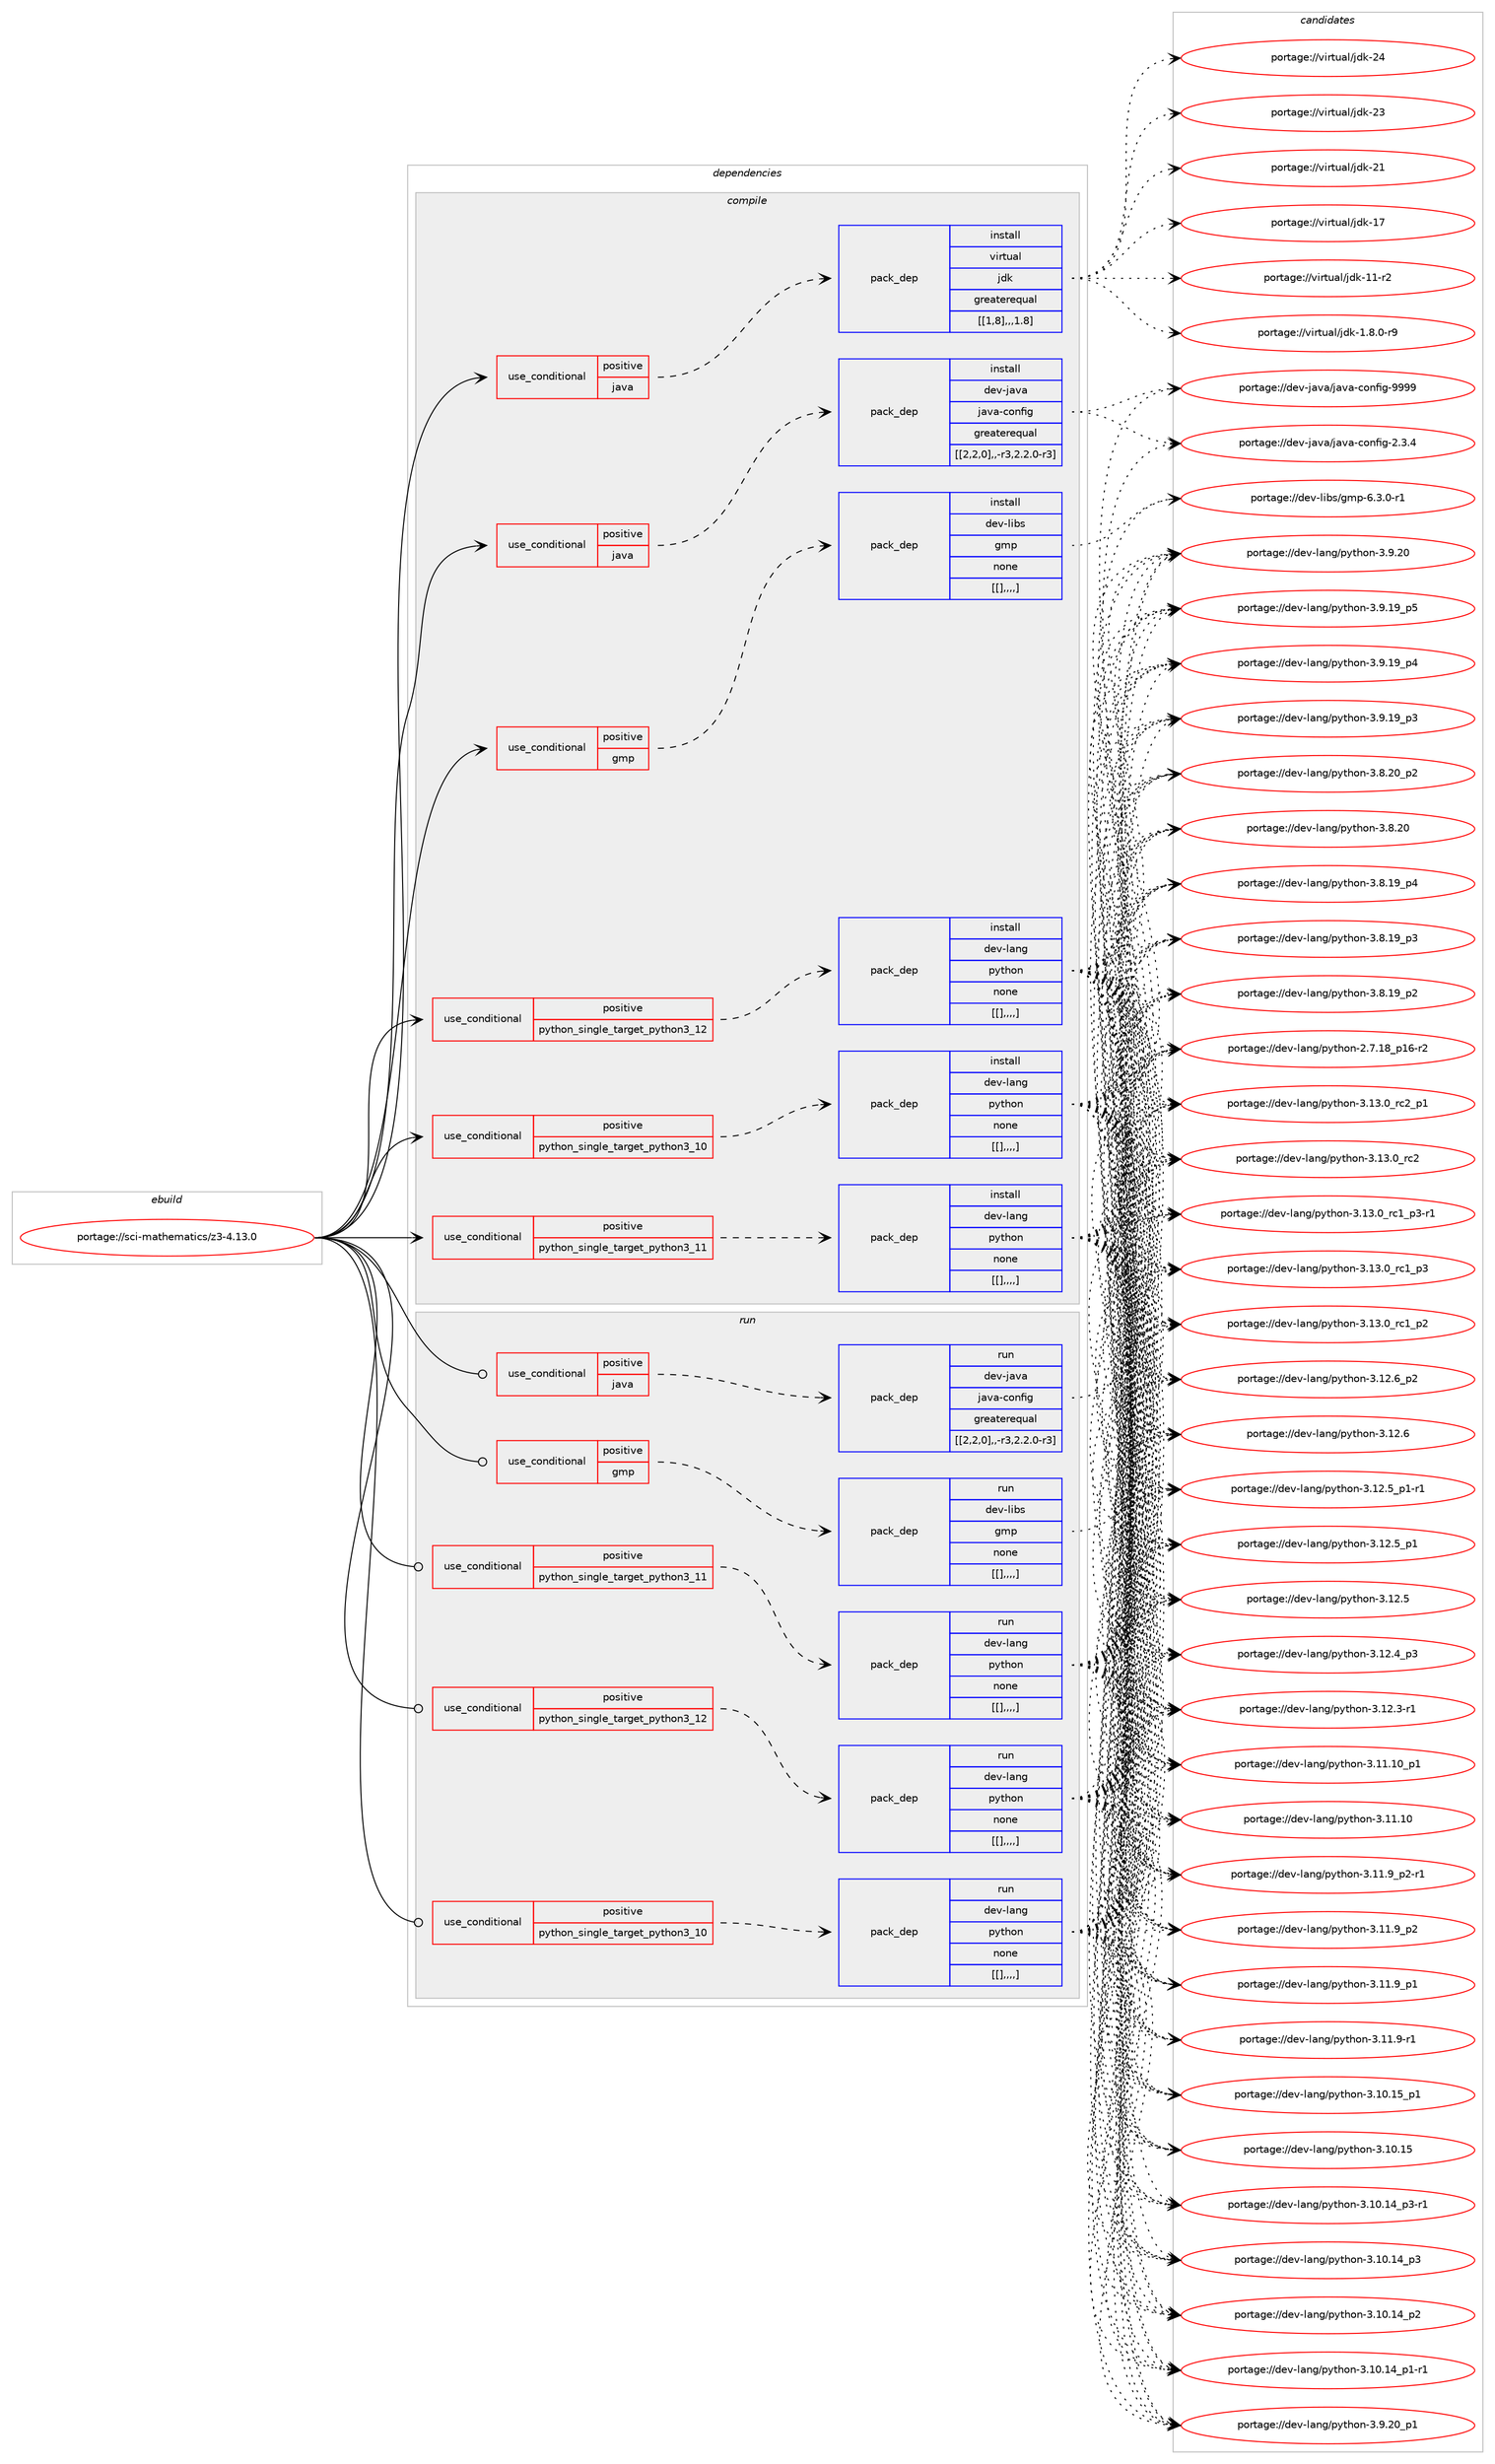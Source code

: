 digraph prolog {

# *************
# Graph options
# *************

newrank=true;
concentrate=true;
compound=true;
graph [rankdir=LR,fontname=Helvetica,fontsize=10,ranksep=1.5];#, ranksep=2.5, nodesep=0.2];
edge  [arrowhead=vee];
node  [fontname=Helvetica,fontsize=10];

# **********
# The ebuild
# **********

subgraph cluster_leftcol {
color=gray;
label=<<i>ebuild</i>>;
id [label="portage://sci-mathematics/z3-4.13.0", color=red, width=4, href="../sci-mathematics/z3-4.13.0.svg"];
}

# ****************
# The dependencies
# ****************

subgraph cluster_midcol {
color=gray;
label=<<i>dependencies</i>>;
subgraph cluster_compile {
fillcolor="#eeeeee";
style=filled;
label=<<i>compile</i>>;
subgraph cond112584 {
dependency420144 [label=<<TABLE BORDER="0" CELLBORDER="1" CELLSPACING="0" CELLPADDING="4"><TR><TD ROWSPAN="3" CELLPADDING="10">use_conditional</TD></TR><TR><TD>positive</TD></TR><TR><TD>gmp</TD></TR></TABLE>>, shape=none, color=red];
subgraph pack304638 {
dependency420145 [label=<<TABLE BORDER="0" CELLBORDER="1" CELLSPACING="0" CELLPADDING="4" WIDTH="220"><TR><TD ROWSPAN="6" CELLPADDING="30">pack_dep</TD></TR><TR><TD WIDTH="110">install</TD></TR><TR><TD>dev-libs</TD></TR><TR><TD>gmp</TD></TR><TR><TD>none</TD></TR><TR><TD>[[],,,,]</TD></TR></TABLE>>, shape=none, color=blue];
}
dependency420144:e -> dependency420145:w [weight=20,style="dashed",arrowhead="vee"];
}
id:e -> dependency420144:w [weight=20,style="solid",arrowhead="vee"];
subgraph cond112585 {
dependency420146 [label=<<TABLE BORDER="0" CELLBORDER="1" CELLSPACING="0" CELLPADDING="4"><TR><TD ROWSPAN="3" CELLPADDING="10">use_conditional</TD></TR><TR><TD>positive</TD></TR><TR><TD>java</TD></TR></TABLE>>, shape=none, color=red];
subgraph pack304639 {
dependency420147 [label=<<TABLE BORDER="0" CELLBORDER="1" CELLSPACING="0" CELLPADDING="4" WIDTH="220"><TR><TD ROWSPAN="6" CELLPADDING="30">pack_dep</TD></TR><TR><TD WIDTH="110">install</TD></TR><TR><TD>dev-java</TD></TR><TR><TD>java-config</TD></TR><TR><TD>greaterequal</TD></TR><TR><TD>[[2,2,0],,-r3,2.2.0-r3]</TD></TR></TABLE>>, shape=none, color=blue];
}
dependency420146:e -> dependency420147:w [weight=20,style="dashed",arrowhead="vee"];
}
id:e -> dependency420146:w [weight=20,style="solid",arrowhead="vee"];
subgraph cond112586 {
dependency420148 [label=<<TABLE BORDER="0" CELLBORDER="1" CELLSPACING="0" CELLPADDING="4"><TR><TD ROWSPAN="3" CELLPADDING="10">use_conditional</TD></TR><TR><TD>positive</TD></TR><TR><TD>java</TD></TR></TABLE>>, shape=none, color=red];
subgraph pack304640 {
dependency420149 [label=<<TABLE BORDER="0" CELLBORDER="1" CELLSPACING="0" CELLPADDING="4" WIDTH="220"><TR><TD ROWSPAN="6" CELLPADDING="30">pack_dep</TD></TR><TR><TD WIDTH="110">install</TD></TR><TR><TD>virtual</TD></TR><TR><TD>jdk</TD></TR><TR><TD>greaterequal</TD></TR><TR><TD>[[1,8],,,1.8]</TD></TR></TABLE>>, shape=none, color=blue];
}
dependency420148:e -> dependency420149:w [weight=20,style="dashed",arrowhead="vee"];
}
id:e -> dependency420148:w [weight=20,style="solid",arrowhead="vee"];
subgraph cond112587 {
dependency420150 [label=<<TABLE BORDER="0" CELLBORDER="1" CELLSPACING="0" CELLPADDING="4"><TR><TD ROWSPAN="3" CELLPADDING="10">use_conditional</TD></TR><TR><TD>positive</TD></TR><TR><TD>python_single_target_python3_10</TD></TR></TABLE>>, shape=none, color=red];
subgraph pack304641 {
dependency420151 [label=<<TABLE BORDER="0" CELLBORDER="1" CELLSPACING="0" CELLPADDING="4" WIDTH="220"><TR><TD ROWSPAN="6" CELLPADDING="30">pack_dep</TD></TR><TR><TD WIDTH="110">install</TD></TR><TR><TD>dev-lang</TD></TR><TR><TD>python</TD></TR><TR><TD>none</TD></TR><TR><TD>[[],,,,]</TD></TR></TABLE>>, shape=none, color=blue];
}
dependency420150:e -> dependency420151:w [weight=20,style="dashed",arrowhead="vee"];
}
id:e -> dependency420150:w [weight=20,style="solid",arrowhead="vee"];
subgraph cond112588 {
dependency420152 [label=<<TABLE BORDER="0" CELLBORDER="1" CELLSPACING="0" CELLPADDING="4"><TR><TD ROWSPAN="3" CELLPADDING="10">use_conditional</TD></TR><TR><TD>positive</TD></TR><TR><TD>python_single_target_python3_11</TD></TR></TABLE>>, shape=none, color=red];
subgraph pack304642 {
dependency420153 [label=<<TABLE BORDER="0" CELLBORDER="1" CELLSPACING="0" CELLPADDING="4" WIDTH="220"><TR><TD ROWSPAN="6" CELLPADDING="30">pack_dep</TD></TR><TR><TD WIDTH="110">install</TD></TR><TR><TD>dev-lang</TD></TR><TR><TD>python</TD></TR><TR><TD>none</TD></TR><TR><TD>[[],,,,]</TD></TR></TABLE>>, shape=none, color=blue];
}
dependency420152:e -> dependency420153:w [weight=20,style="dashed",arrowhead="vee"];
}
id:e -> dependency420152:w [weight=20,style="solid",arrowhead="vee"];
subgraph cond112589 {
dependency420154 [label=<<TABLE BORDER="0" CELLBORDER="1" CELLSPACING="0" CELLPADDING="4"><TR><TD ROWSPAN="3" CELLPADDING="10">use_conditional</TD></TR><TR><TD>positive</TD></TR><TR><TD>python_single_target_python3_12</TD></TR></TABLE>>, shape=none, color=red];
subgraph pack304643 {
dependency420155 [label=<<TABLE BORDER="0" CELLBORDER="1" CELLSPACING="0" CELLPADDING="4" WIDTH="220"><TR><TD ROWSPAN="6" CELLPADDING="30">pack_dep</TD></TR><TR><TD WIDTH="110">install</TD></TR><TR><TD>dev-lang</TD></TR><TR><TD>python</TD></TR><TR><TD>none</TD></TR><TR><TD>[[],,,,]</TD></TR></TABLE>>, shape=none, color=blue];
}
dependency420154:e -> dependency420155:w [weight=20,style="dashed",arrowhead="vee"];
}
id:e -> dependency420154:w [weight=20,style="solid",arrowhead="vee"];
}
subgraph cluster_compileandrun {
fillcolor="#eeeeee";
style=filled;
label=<<i>compile and run</i>>;
}
subgraph cluster_run {
fillcolor="#eeeeee";
style=filled;
label=<<i>run</i>>;
subgraph cond112590 {
dependency420156 [label=<<TABLE BORDER="0" CELLBORDER="1" CELLSPACING="0" CELLPADDING="4"><TR><TD ROWSPAN="3" CELLPADDING="10">use_conditional</TD></TR><TR><TD>positive</TD></TR><TR><TD>gmp</TD></TR></TABLE>>, shape=none, color=red];
subgraph pack304644 {
dependency420157 [label=<<TABLE BORDER="0" CELLBORDER="1" CELLSPACING="0" CELLPADDING="4" WIDTH="220"><TR><TD ROWSPAN="6" CELLPADDING="30">pack_dep</TD></TR><TR><TD WIDTH="110">run</TD></TR><TR><TD>dev-libs</TD></TR><TR><TD>gmp</TD></TR><TR><TD>none</TD></TR><TR><TD>[[],,,,]</TD></TR></TABLE>>, shape=none, color=blue];
}
dependency420156:e -> dependency420157:w [weight=20,style="dashed",arrowhead="vee"];
}
id:e -> dependency420156:w [weight=20,style="solid",arrowhead="odot"];
subgraph cond112591 {
dependency420158 [label=<<TABLE BORDER="0" CELLBORDER="1" CELLSPACING="0" CELLPADDING="4"><TR><TD ROWSPAN="3" CELLPADDING="10">use_conditional</TD></TR><TR><TD>positive</TD></TR><TR><TD>java</TD></TR></TABLE>>, shape=none, color=red];
subgraph pack304645 {
dependency420159 [label=<<TABLE BORDER="0" CELLBORDER="1" CELLSPACING="0" CELLPADDING="4" WIDTH="220"><TR><TD ROWSPAN="6" CELLPADDING="30">pack_dep</TD></TR><TR><TD WIDTH="110">run</TD></TR><TR><TD>dev-java</TD></TR><TR><TD>java-config</TD></TR><TR><TD>greaterequal</TD></TR><TR><TD>[[2,2,0],,-r3,2.2.0-r3]</TD></TR></TABLE>>, shape=none, color=blue];
}
dependency420158:e -> dependency420159:w [weight=20,style="dashed",arrowhead="vee"];
}
id:e -> dependency420158:w [weight=20,style="solid",arrowhead="odot"];
subgraph cond112592 {
dependency420160 [label=<<TABLE BORDER="0" CELLBORDER="1" CELLSPACING="0" CELLPADDING="4"><TR><TD ROWSPAN="3" CELLPADDING="10">use_conditional</TD></TR><TR><TD>positive</TD></TR><TR><TD>python_single_target_python3_10</TD></TR></TABLE>>, shape=none, color=red];
subgraph pack304646 {
dependency420161 [label=<<TABLE BORDER="0" CELLBORDER="1" CELLSPACING="0" CELLPADDING="4" WIDTH="220"><TR><TD ROWSPAN="6" CELLPADDING="30">pack_dep</TD></TR><TR><TD WIDTH="110">run</TD></TR><TR><TD>dev-lang</TD></TR><TR><TD>python</TD></TR><TR><TD>none</TD></TR><TR><TD>[[],,,,]</TD></TR></TABLE>>, shape=none, color=blue];
}
dependency420160:e -> dependency420161:w [weight=20,style="dashed",arrowhead="vee"];
}
id:e -> dependency420160:w [weight=20,style="solid",arrowhead="odot"];
subgraph cond112593 {
dependency420162 [label=<<TABLE BORDER="0" CELLBORDER="1" CELLSPACING="0" CELLPADDING="4"><TR><TD ROWSPAN="3" CELLPADDING="10">use_conditional</TD></TR><TR><TD>positive</TD></TR><TR><TD>python_single_target_python3_11</TD></TR></TABLE>>, shape=none, color=red];
subgraph pack304647 {
dependency420163 [label=<<TABLE BORDER="0" CELLBORDER="1" CELLSPACING="0" CELLPADDING="4" WIDTH="220"><TR><TD ROWSPAN="6" CELLPADDING="30">pack_dep</TD></TR><TR><TD WIDTH="110">run</TD></TR><TR><TD>dev-lang</TD></TR><TR><TD>python</TD></TR><TR><TD>none</TD></TR><TR><TD>[[],,,,]</TD></TR></TABLE>>, shape=none, color=blue];
}
dependency420162:e -> dependency420163:w [weight=20,style="dashed",arrowhead="vee"];
}
id:e -> dependency420162:w [weight=20,style="solid",arrowhead="odot"];
subgraph cond112594 {
dependency420164 [label=<<TABLE BORDER="0" CELLBORDER="1" CELLSPACING="0" CELLPADDING="4"><TR><TD ROWSPAN="3" CELLPADDING="10">use_conditional</TD></TR><TR><TD>positive</TD></TR><TR><TD>python_single_target_python3_12</TD></TR></TABLE>>, shape=none, color=red];
subgraph pack304648 {
dependency420165 [label=<<TABLE BORDER="0" CELLBORDER="1" CELLSPACING="0" CELLPADDING="4" WIDTH="220"><TR><TD ROWSPAN="6" CELLPADDING="30">pack_dep</TD></TR><TR><TD WIDTH="110">run</TD></TR><TR><TD>dev-lang</TD></TR><TR><TD>python</TD></TR><TR><TD>none</TD></TR><TR><TD>[[],,,,]</TD></TR></TABLE>>, shape=none, color=blue];
}
dependency420164:e -> dependency420165:w [weight=20,style="dashed",arrowhead="vee"];
}
id:e -> dependency420164:w [weight=20,style="solid",arrowhead="odot"];
}
}

# **************
# The candidates
# **************

subgraph cluster_choices {
rank=same;
color=gray;
label=<<i>candidates</i>>;

subgraph choice304638 {
color=black;
nodesep=1;
choice1001011184510810598115471031091124554465146484511449 [label="portage://dev-libs/gmp-6.3.0-r1", color=red, width=4,href="../dev-libs/gmp-6.3.0-r1.svg"];
dependency420145:e -> choice1001011184510810598115471031091124554465146484511449:w [style=dotted,weight="100"];
}
subgraph choice304639 {
color=black;
nodesep=1;
choice10010111845106971189747106971189745991111101021051034557575757 [label="portage://dev-java/java-config-9999", color=red, width=4,href="../dev-java/java-config-9999.svg"];
choice1001011184510697118974710697118974599111110102105103455046514652 [label="portage://dev-java/java-config-2.3.4", color=red, width=4,href="../dev-java/java-config-2.3.4.svg"];
dependency420147:e -> choice10010111845106971189747106971189745991111101021051034557575757:w [style=dotted,weight="100"];
dependency420147:e -> choice1001011184510697118974710697118974599111110102105103455046514652:w [style=dotted,weight="100"];
}
subgraph choice304640 {
color=black;
nodesep=1;
choice1181051141161179710847106100107455052 [label="portage://virtual/jdk-24", color=red, width=4,href="../virtual/jdk-24.svg"];
choice1181051141161179710847106100107455051 [label="portage://virtual/jdk-23", color=red, width=4,href="../virtual/jdk-23.svg"];
choice1181051141161179710847106100107455049 [label="portage://virtual/jdk-21", color=red, width=4,href="../virtual/jdk-21.svg"];
choice1181051141161179710847106100107454955 [label="portage://virtual/jdk-17", color=red, width=4,href="../virtual/jdk-17.svg"];
choice11810511411611797108471061001074549494511450 [label="portage://virtual/jdk-11-r2", color=red, width=4,href="../virtual/jdk-11-r2.svg"];
choice11810511411611797108471061001074549465646484511457 [label="portage://virtual/jdk-1.8.0-r9", color=red, width=4,href="../virtual/jdk-1.8.0-r9.svg"];
dependency420149:e -> choice1181051141161179710847106100107455052:w [style=dotted,weight="100"];
dependency420149:e -> choice1181051141161179710847106100107455051:w [style=dotted,weight="100"];
dependency420149:e -> choice1181051141161179710847106100107455049:w [style=dotted,weight="100"];
dependency420149:e -> choice1181051141161179710847106100107454955:w [style=dotted,weight="100"];
dependency420149:e -> choice11810511411611797108471061001074549494511450:w [style=dotted,weight="100"];
dependency420149:e -> choice11810511411611797108471061001074549465646484511457:w [style=dotted,weight="100"];
}
subgraph choice304641 {
color=black;
nodesep=1;
choice100101118451089711010347112121116104111110455146495146489511499509511249 [label="portage://dev-lang/python-3.13.0_rc2_p1", color=red, width=4,href="../dev-lang/python-3.13.0_rc2_p1.svg"];
choice10010111845108971101034711212111610411111045514649514648951149950 [label="portage://dev-lang/python-3.13.0_rc2", color=red, width=4,href="../dev-lang/python-3.13.0_rc2.svg"];
choice1001011184510897110103471121211161041111104551464951464895114994995112514511449 [label="portage://dev-lang/python-3.13.0_rc1_p3-r1", color=red, width=4,href="../dev-lang/python-3.13.0_rc1_p3-r1.svg"];
choice100101118451089711010347112121116104111110455146495146489511499499511251 [label="portage://dev-lang/python-3.13.0_rc1_p3", color=red, width=4,href="../dev-lang/python-3.13.0_rc1_p3.svg"];
choice100101118451089711010347112121116104111110455146495146489511499499511250 [label="portage://dev-lang/python-3.13.0_rc1_p2", color=red, width=4,href="../dev-lang/python-3.13.0_rc1_p2.svg"];
choice100101118451089711010347112121116104111110455146495046549511250 [label="portage://dev-lang/python-3.12.6_p2", color=red, width=4,href="../dev-lang/python-3.12.6_p2.svg"];
choice10010111845108971101034711212111610411111045514649504654 [label="portage://dev-lang/python-3.12.6", color=red, width=4,href="../dev-lang/python-3.12.6.svg"];
choice1001011184510897110103471121211161041111104551464950465395112494511449 [label="portage://dev-lang/python-3.12.5_p1-r1", color=red, width=4,href="../dev-lang/python-3.12.5_p1-r1.svg"];
choice100101118451089711010347112121116104111110455146495046539511249 [label="portage://dev-lang/python-3.12.5_p1", color=red, width=4,href="../dev-lang/python-3.12.5_p1.svg"];
choice10010111845108971101034711212111610411111045514649504653 [label="portage://dev-lang/python-3.12.5", color=red, width=4,href="../dev-lang/python-3.12.5.svg"];
choice100101118451089711010347112121116104111110455146495046529511251 [label="portage://dev-lang/python-3.12.4_p3", color=red, width=4,href="../dev-lang/python-3.12.4_p3.svg"];
choice100101118451089711010347112121116104111110455146495046514511449 [label="portage://dev-lang/python-3.12.3-r1", color=red, width=4,href="../dev-lang/python-3.12.3-r1.svg"];
choice10010111845108971101034711212111610411111045514649494649489511249 [label="portage://dev-lang/python-3.11.10_p1", color=red, width=4,href="../dev-lang/python-3.11.10_p1.svg"];
choice1001011184510897110103471121211161041111104551464949464948 [label="portage://dev-lang/python-3.11.10", color=red, width=4,href="../dev-lang/python-3.11.10.svg"];
choice1001011184510897110103471121211161041111104551464949465795112504511449 [label="portage://dev-lang/python-3.11.9_p2-r1", color=red, width=4,href="../dev-lang/python-3.11.9_p2-r1.svg"];
choice100101118451089711010347112121116104111110455146494946579511250 [label="portage://dev-lang/python-3.11.9_p2", color=red, width=4,href="../dev-lang/python-3.11.9_p2.svg"];
choice100101118451089711010347112121116104111110455146494946579511249 [label="portage://dev-lang/python-3.11.9_p1", color=red, width=4,href="../dev-lang/python-3.11.9_p1.svg"];
choice100101118451089711010347112121116104111110455146494946574511449 [label="portage://dev-lang/python-3.11.9-r1", color=red, width=4,href="../dev-lang/python-3.11.9-r1.svg"];
choice10010111845108971101034711212111610411111045514649484649539511249 [label="portage://dev-lang/python-3.10.15_p1", color=red, width=4,href="../dev-lang/python-3.10.15_p1.svg"];
choice1001011184510897110103471121211161041111104551464948464953 [label="portage://dev-lang/python-3.10.15", color=red, width=4,href="../dev-lang/python-3.10.15.svg"];
choice100101118451089711010347112121116104111110455146494846495295112514511449 [label="portage://dev-lang/python-3.10.14_p3-r1", color=red, width=4,href="../dev-lang/python-3.10.14_p3-r1.svg"];
choice10010111845108971101034711212111610411111045514649484649529511251 [label="portage://dev-lang/python-3.10.14_p3", color=red, width=4,href="../dev-lang/python-3.10.14_p3.svg"];
choice10010111845108971101034711212111610411111045514649484649529511250 [label="portage://dev-lang/python-3.10.14_p2", color=red, width=4,href="../dev-lang/python-3.10.14_p2.svg"];
choice100101118451089711010347112121116104111110455146494846495295112494511449 [label="portage://dev-lang/python-3.10.14_p1-r1", color=red, width=4,href="../dev-lang/python-3.10.14_p1-r1.svg"];
choice100101118451089711010347112121116104111110455146574650489511249 [label="portage://dev-lang/python-3.9.20_p1", color=red, width=4,href="../dev-lang/python-3.9.20_p1.svg"];
choice10010111845108971101034711212111610411111045514657465048 [label="portage://dev-lang/python-3.9.20", color=red, width=4,href="../dev-lang/python-3.9.20.svg"];
choice100101118451089711010347112121116104111110455146574649579511253 [label="portage://dev-lang/python-3.9.19_p5", color=red, width=4,href="../dev-lang/python-3.9.19_p5.svg"];
choice100101118451089711010347112121116104111110455146574649579511252 [label="portage://dev-lang/python-3.9.19_p4", color=red, width=4,href="../dev-lang/python-3.9.19_p4.svg"];
choice100101118451089711010347112121116104111110455146574649579511251 [label="portage://dev-lang/python-3.9.19_p3", color=red, width=4,href="../dev-lang/python-3.9.19_p3.svg"];
choice100101118451089711010347112121116104111110455146564650489511250 [label="portage://dev-lang/python-3.8.20_p2", color=red, width=4,href="../dev-lang/python-3.8.20_p2.svg"];
choice10010111845108971101034711212111610411111045514656465048 [label="portage://dev-lang/python-3.8.20", color=red, width=4,href="../dev-lang/python-3.8.20.svg"];
choice100101118451089711010347112121116104111110455146564649579511252 [label="portage://dev-lang/python-3.8.19_p4", color=red, width=4,href="../dev-lang/python-3.8.19_p4.svg"];
choice100101118451089711010347112121116104111110455146564649579511251 [label="portage://dev-lang/python-3.8.19_p3", color=red, width=4,href="../dev-lang/python-3.8.19_p3.svg"];
choice100101118451089711010347112121116104111110455146564649579511250 [label="portage://dev-lang/python-3.8.19_p2", color=red, width=4,href="../dev-lang/python-3.8.19_p2.svg"];
choice100101118451089711010347112121116104111110455046554649569511249544511450 [label="portage://dev-lang/python-2.7.18_p16-r2", color=red, width=4,href="../dev-lang/python-2.7.18_p16-r2.svg"];
dependency420151:e -> choice100101118451089711010347112121116104111110455146495146489511499509511249:w [style=dotted,weight="100"];
dependency420151:e -> choice10010111845108971101034711212111610411111045514649514648951149950:w [style=dotted,weight="100"];
dependency420151:e -> choice1001011184510897110103471121211161041111104551464951464895114994995112514511449:w [style=dotted,weight="100"];
dependency420151:e -> choice100101118451089711010347112121116104111110455146495146489511499499511251:w [style=dotted,weight="100"];
dependency420151:e -> choice100101118451089711010347112121116104111110455146495146489511499499511250:w [style=dotted,weight="100"];
dependency420151:e -> choice100101118451089711010347112121116104111110455146495046549511250:w [style=dotted,weight="100"];
dependency420151:e -> choice10010111845108971101034711212111610411111045514649504654:w [style=dotted,weight="100"];
dependency420151:e -> choice1001011184510897110103471121211161041111104551464950465395112494511449:w [style=dotted,weight="100"];
dependency420151:e -> choice100101118451089711010347112121116104111110455146495046539511249:w [style=dotted,weight="100"];
dependency420151:e -> choice10010111845108971101034711212111610411111045514649504653:w [style=dotted,weight="100"];
dependency420151:e -> choice100101118451089711010347112121116104111110455146495046529511251:w [style=dotted,weight="100"];
dependency420151:e -> choice100101118451089711010347112121116104111110455146495046514511449:w [style=dotted,weight="100"];
dependency420151:e -> choice10010111845108971101034711212111610411111045514649494649489511249:w [style=dotted,weight="100"];
dependency420151:e -> choice1001011184510897110103471121211161041111104551464949464948:w [style=dotted,weight="100"];
dependency420151:e -> choice1001011184510897110103471121211161041111104551464949465795112504511449:w [style=dotted,weight="100"];
dependency420151:e -> choice100101118451089711010347112121116104111110455146494946579511250:w [style=dotted,weight="100"];
dependency420151:e -> choice100101118451089711010347112121116104111110455146494946579511249:w [style=dotted,weight="100"];
dependency420151:e -> choice100101118451089711010347112121116104111110455146494946574511449:w [style=dotted,weight="100"];
dependency420151:e -> choice10010111845108971101034711212111610411111045514649484649539511249:w [style=dotted,weight="100"];
dependency420151:e -> choice1001011184510897110103471121211161041111104551464948464953:w [style=dotted,weight="100"];
dependency420151:e -> choice100101118451089711010347112121116104111110455146494846495295112514511449:w [style=dotted,weight="100"];
dependency420151:e -> choice10010111845108971101034711212111610411111045514649484649529511251:w [style=dotted,weight="100"];
dependency420151:e -> choice10010111845108971101034711212111610411111045514649484649529511250:w [style=dotted,weight="100"];
dependency420151:e -> choice100101118451089711010347112121116104111110455146494846495295112494511449:w [style=dotted,weight="100"];
dependency420151:e -> choice100101118451089711010347112121116104111110455146574650489511249:w [style=dotted,weight="100"];
dependency420151:e -> choice10010111845108971101034711212111610411111045514657465048:w [style=dotted,weight="100"];
dependency420151:e -> choice100101118451089711010347112121116104111110455146574649579511253:w [style=dotted,weight="100"];
dependency420151:e -> choice100101118451089711010347112121116104111110455146574649579511252:w [style=dotted,weight="100"];
dependency420151:e -> choice100101118451089711010347112121116104111110455146574649579511251:w [style=dotted,weight="100"];
dependency420151:e -> choice100101118451089711010347112121116104111110455146564650489511250:w [style=dotted,weight="100"];
dependency420151:e -> choice10010111845108971101034711212111610411111045514656465048:w [style=dotted,weight="100"];
dependency420151:e -> choice100101118451089711010347112121116104111110455146564649579511252:w [style=dotted,weight="100"];
dependency420151:e -> choice100101118451089711010347112121116104111110455146564649579511251:w [style=dotted,weight="100"];
dependency420151:e -> choice100101118451089711010347112121116104111110455146564649579511250:w [style=dotted,weight="100"];
dependency420151:e -> choice100101118451089711010347112121116104111110455046554649569511249544511450:w [style=dotted,weight="100"];
}
subgraph choice304642 {
color=black;
nodesep=1;
choice100101118451089711010347112121116104111110455146495146489511499509511249 [label="portage://dev-lang/python-3.13.0_rc2_p1", color=red, width=4,href="../dev-lang/python-3.13.0_rc2_p1.svg"];
choice10010111845108971101034711212111610411111045514649514648951149950 [label="portage://dev-lang/python-3.13.0_rc2", color=red, width=4,href="../dev-lang/python-3.13.0_rc2.svg"];
choice1001011184510897110103471121211161041111104551464951464895114994995112514511449 [label="portage://dev-lang/python-3.13.0_rc1_p3-r1", color=red, width=4,href="../dev-lang/python-3.13.0_rc1_p3-r1.svg"];
choice100101118451089711010347112121116104111110455146495146489511499499511251 [label="portage://dev-lang/python-3.13.0_rc1_p3", color=red, width=4,href="../dev-lang/python-3.13.0_rc1_p3.svg"];
choice100101118451089711010347112121116104111110455146495146489511499499511250 [label="portage://dev-lang/python-3.13.0_rc1_p2", color=red, width=4,href="../dev-lang/python-3.13.0_rc1_p2.svg"];
choice100101118451089711010347112121116104111110455146495046549511250 [label="portage://dev-lang/python-3.12.6_p2", color=red, width=4,href="../dev-lang/python-3.12.6_p2.svg"];
choice10010111845108971101034711212111610411111045514649504654 [label="portage://dev-lang/python-3.12.6", color=red, width=4,href="../dev-lang/python-3.12.6.svg"];
choice1001011184510897110103471121211161041111104551464950465395112494511449 [label="portage://dev-lang/python-3.12.5_p1-r1", color=red, width=4,href="../dev-lang/python-3.12.5_p1-r1.svg"];
choice100101118451089711010347112121116104111110455146495046539511249 [label="portage://dev-lang/python-3.12.5_p1", color=red, width=4,href="../dev-lang/python-3.12.5_p1.svg"];
choice10010111845108971101034711212111610411111045514649504653 [label="portage://dev-lang/python-3.12.5", color=red, width=4,href="../dev-lang/python-3.12.5.svg"];
choice100101118451089711010347112121116104111110455146495046529511251 [label="portage://dev-lang/python-3.12.4_p3", color=red, width=4,href="../dev-lang/python-3.12.4_p3.svg"];
choice100101118451089711010347112121116104111110455146495046514511449 [label="portage://dev-lang/python-3.12.3-r1", color=red, width=4,href="../dev-lang/python-3.12.3-r1.svg"];
choice10010111845108971101034711212111610411111045514649494649489511249 [label="portage://dev-lang/python-3.11.10_p1", color=red, width=4,href="../dev-lang/python-3.11.10_p1.svg"];
choice1001011184510897110103471121211161041111104551464949464948 [label="portage://dev-lang/python-3.11.10", color=red, width=4,href="../dev-lang/python-3.11.10.svg"];
choice1001011184510897110103471121211161041111104551464949465795112504511449 [label="portage://dev-lang/python-3.11.9_p2-r1", color=red, width=4,href="../dev-lang/python-3.11.9_p2-r1.svg"];
choice100101118451089711010347112121116104111110455146494946579511250 [label="portage://dev-lang/python-3.11.9_p2", color=red, width=4,href="../dev-lang/python-3.11.9_p2.svg"];
choice100101118451089711010347112121116104111110455146494946579511249 [label="portage://dev-lang/python-3.11.9_p1", color=red, width=4,href="../dev-lang/python-3.11.9_p1.svg"];
choice100101118451089711010347112121116104111110455146494946574511449 [label="portage://dev-lang/python-3.11.9-r1", color=red, width=4,href="../dev-lang/python-3.11.9-r1.svg"];
choice10010111845108971101034711212111610411111045514649484649539511249 [label="portage://dev-lang/python-3.10.15_p1", color=red, width=4,href="../dev-lang/python-3.10.15_p1.svg"];
choice1001011184510897110103471121211161041111104551464948464953 [label="portage://dev-lang/python-3.10.15", color=red, width=4,href="../dev-lang/python-3.10.15.svg"];
choice100101118451089711010347112121116104111110455146494846495295112514511449 [label="portage://dev-lang/python-3.10.14_p3-r1", color=red, width=4,href="../dev-lang/python-3.10.14_p3-r1.svg"];
choice10010111845108971101034711212111610411111045514649484649529511251 [label="portage://dev-lang/python-3.10.14_p3", color=red, width=4,href="../dev-lang/python-3.10.14_p3.svg"];
choice10010111845108971101034711212111610411111045514649484649529511250 [label="portage://dev-lang/python-3.10.14_p2", color=red, width=4,href="../dev-lang/python-3.10.14_p2.svg"];
choice100101118451089711010347112121116104111110455146494846495295112494511449 [label="portage://dev-lang/python-3.10.14_p1-r1", color=red, width=4,href="../dev-lang/python-3.10.14_p1-r1.svg"];
choice100101118451089711010347112121116104111110455146574650489511249 [label="portage://dev-lang/python-3.9.20_p1", color=red, width=4,href="../dev-lang/python-3.9.20_p1.svg"];
choice10010111845108971101034711212111610411111045514657465048 [label="portage://dev-lang/python-3.9.20", color=red, width=4,href="../dev-lang/python-3.9.20.svg"];
choice100101118451089711010347112121116104111110455146574649579511253 [label="portage://dev-lang/python-3.9.19_p5", color=red, width=4,href="../dev-lang/python-3.9.19_p5.svg"];
choice100101118451089711010347112121116104111110455146574649579511252 [label="portage://dev-lang/python-3.9.19_p4", color=red, width=4,href="../dev-lang/python-3.9.19_p4.svg"];
choice100101118451089711010347112121116104111110455146574649579511251 [label="portage://dev-lang/python-3.9.19_p3", color=red, width=4,href="../dev-lang/python-3.9.19_p3.svg"];
choice100101118451089711010347112121116104111110455146564650489511250 [label="portage://dev-lang/python-3.8.20_p2", color=red, width=4,href="../dev-lang/python-3.8.20_p2.svg"];
choice10010111845108971101034711212111610411111045514656465048 [label="portage://dev-lang/python-3.8.20", color=red, width=4,href="../dev-lang/python-3.8.20.svg"];
choice100101118451089711010347112121116104111110455146564649579511252 [label="portage://dev-lang/python-3.8.19_p4", color=red, width=4,href="../dev-lang/python-3.8.19_p4.svg"];
choice100101118451089711010347112121116104111110455146564649579511251 [label="portage://dev-lang/python-3.8.19_p3", color=red, width=4,href="../dev-lang/python-3.8.19_p3.svg"];
choice100101118451089711010347112121116104111110455146564649579511250 [label="portage://dev-lang/python-3.8.19_p2", color=red, width=4,href="../dev-lang/python-3.8.19_p2.svg"];
choice100101118451089711010347112121116104111110455046554649569511249544511450 [label="portage://dev-lang/python-2.7.18_p16-r2", color=red, width=4,href="../dev-lang/python-2.7.18_p16-r2.svg"];
dependency420153:e -> choice100101118451089711010347112121116104111110455146495146489511499509511249:w [style=dotted,weight="100"];
dependency420153:e -> choice10010111845108971101034711212111610411111045514649514648951149950:w [style=dotted,weight="100"];
dependency420153:e -> choice1001011184510897110103471121211161041111104551464951464895114994995112514511449:w [style=dotted,weight="100"];
dependency420153:e -> choice100101118451089711010347112121116104111110455146495146489511499499511251:w [style=dotted,weight="100"];
dependency420153:e -> choice100101118451089711010347112121116104111110455146495146489511499499511250:w [style=dotted,weight="100"];
dependency420153:e -> choice100101118451089711010347112121116104111110455146495046549511250:w [style=dotted,weight="100"];
dependency420153:e -> choice10010111845108971101034711212111610411111045514649504654:w [style=dotted,weight="100"];
dependency420153:e -> choice1001011184510897110103471121211161041111104551464950465395112494511449:w [style=dotted,weight="100"];
dependency420153:e -> choice100101118451089711010347112121116104111110455146495046539511249:w [style=dotted,weight="100"];
dependency420153:e -> choice10010111845108971101034711212111610411111045514649504653:w [style=dotted,weight="100"];
dependency420153:e -> choice100101118451089711010347112121116104111110455146495046529511251:w [style=dotted,weight="100"];
dependency420153:e -> choice100101118451089711010347112121116104111110455146495046514511449:w [style=dotted,weight="100"];
dependency420153:e -> choice10010111845108971101034711212111610411111045514649494649489511249:w [style=dotted,weight="100"];
dependency420153:e -> choice1001011184510897110103471121211161041111104551464949464948:w [style=dotted,weight="100"];
dependency420153:e -> choice1001011184510897110103471121211161041111104551464949465795112504511449:w [style=dotted,weight="100"];
dependency420153:e -> choice100101118451089711010347112121116104111110455146494946579511250:w [style=dotted,weight="100"];
dependency420153:e -> choice100101118451089711010347112121116104111110455146494946579511249:w [style=dotted,weight="100"];
dependency420153:e -> choice100101118451089711010347112121116104111110455146494946574511449:w [style=dotted,weight="100"];
dependency420153:e -> choice10010111845108971101034711212111610411111045514649484649539511249:w [style=dotted,weight="100"];
dependency420153:e -> choice1001011184510897110103471121211161041111104551464948464953:w [style=dotted,weight="100"];
dependency420153:e -> choice100101118451089711010347112121116104111110455146494846495295112514511449:w [style=dotted,weight="100"];
dependency420153:e -> choice10010111845108971101034711212111610411111045514649484649529511251:w [style=dotted,weight="100"];
dependency420153:e -> choice10010111845108971101034711212111610411111045514649484649529511250:w [style=dotted,weight="100"];
dependency420153:e -> choice100101118451089711010347112121116104111110455146494846495295112494511449:w [style=dotted,weight="100"];
dependency420153:e -> choice100101118451089711010347112121116104111110455146574650489511249:w [style=dotted,weight="100"];
dependency420153:e -> choice10010111845108971101034711212111610411111045514657465048:w [style=dotted,weight="100"];
dependency420153:e -> choice100101118451089711010347112121116104111110455146574649579511253:w [style=dotted,weight="100"];
dependency420153:e -> choice100101118451089711010347112121116104111110455146574649579511252:w [style=dotted,weight="100"];
dependency420153:e -> choice100101118451089711010347112121116104111110455146574649579511251:w [style=dotted,weight="100"];
dependency420153:e -> choice100101118451089711010347112121116104111110455146564650489511250:w [style=dotted,weight="100"];
dependency420153:e -> choice10010111845108971101034711212111610411111045514656465048:w [style=dotted,weight="100"];
dependency420153:e -> choice100101118451089711010347112121116104111110455146564649579511252:w [style=dotted,weight="100"];
dependency420153:e -> choice100101118451089711010347112121116104111110455146564649579511251:w [style=dotted,weight="100"];
dependency420153:e -> choice100101118451089711010347112121116104111110455146564649579511250:w [style=dotted,weight="100"];
dependency420153:e -> choice100101118451089711010347112121116104111110455046554649569511249544511450:w [style=dotted,weight="100"];
}
subgraph choice304643 {
color=black;
nodesep=1;
choice100101118451089711010347112121116104111110455146495146489511499509511249 [label="portage://dev-lang/python-3.13.0_rc2_p1", color=red, width=4,href="../dev-lang/python-3.13.0_rc2_p1.svg"];
choice10010111845108971101034711212111610411111045514649514648951149950 [label="portage://dev-lang/python-3.13.0_rc2", color=red, width=4,href="../dev-lang/python-3.13.0_rc2.svg"];
choice1001011184510897110103471121211161041111104551464951464895114994995112514511449 [label="portage://dev-lang/python-3.13.0_rc1_p3-r1", color=red, width=4,href="../dev-lang/python-3.13.0_rc1_p3-r1.svg"];
choice100101118451089711010347112121116104111110455146495146489511499499511251 [label="portage://dev-lang/python-3.13.0_rc1_p3", color=red, width=4,href="../dev-lang/python-3.13.0_rc1_p3.svg"];
choice100101118451089711010347112121116104111110455146495146489511499499511250 [label="portage://dev-lang/python-3.13.0_rc1_p2", color=red, width=4,href="../dev-lang/python-3.13.0_rc1_p2.svg"];
choice100101118451089711010347112121116104111110455146495046549511250 [label="portage://dev-lang/python-3.12.6_p2", color=red, width=4,href="../dev-lang/python-3.12.6_p2.svg"];
choice10010111845108971101034711212111610411111045514649504654 [label="portage://dev-lang/python-3.12.6", color=red, width=4,href="../dev-lang/python-3.12.6.svg"];
choice1001011184510897110103471121211161041111104551464950465395112494511449 [label="portage://dev-lang/python-3.12.5_p1-r1", color=red, width=4,href="../dev-lang/python-3.12.5_p1-r1.svg"];
choice100101118451089711010347112121116104111110455146495046539511249 [label="portage://dev-lang/python-3.12.5_p1", color=red, width=4,href="../dev-lang/python-3.12.5_p1.svg"];
choice10010111845108971101034711212111610411111045514649504653 [label="portage://dev-lang/python-3.12.5", color=red, width=4,href="../dev-lang/python-3.12.5.svg"];
choice100101118451089711010347112121116104111110455146495046529511251 [label="portage://dev-lang/python-3.12.4_p3", color=red, width=4,href="../dev-lang/python-3.12.4_p3.svg"];
choice100101118451089711010347112121116104111110455146495046514511449 [label="portage://dev-lang/python-3.12.3-r1", color=red, width=4,href="../dev-lang/python-3.12.3-r1.svg"];
choice10010111845108971101034711212111610411111045514649494649489511249 [label="portage://dev-lang/python-3.11.10_p1", color=red, width=4,href="../dev-lang/python-3.11.10_p1.svg"];
choice1001011184510897110103471121211161041111104551464949464948 [label="portage://dev-lang/python-3.11.10", color=red, width=4,href="../dev-lang/python-3.11.10.svg"];
choice1001011184510897110103471121211161041111104551464949465795112504511449 [label="portage://dev-lang/python-3.11.9_p2-r1", color=red, width=4,href="../dev-lang/python-3.11.9_p2-r1.svg"];
choice100101118451089711010347112121116104111110455146494946579511250 [label="portage://dev-lang/python-3.11.9_p2", color=red, width=4,href="../dev-lang/python-3.11.9_p2.svg"];
choice100101118451089711010347112121116104111110455146494946579511249 [label="portage://dev-lang/python-3.11.9_p1", color=red, width=4,href="../dev-lang/python-3.11.9_p1.svg"];
choice100101118451089711010347112121116104111110455146494946574511449 [label="portage://dev-lang/python-3.11.9-r1", color=red, width=4,href="../dev-lang/python-3.11.9-r1.svg"];
choice10010111845108971101034711212111610411111045514649484649539511249 [label="portage://dev-lang/python-3.10.15_p1", color=red, width=4,href="../dev-lang/python-3.10.15_p1.svg"];
choice1001011184510897110103471121211161041111104551464948464953 [label="portage://dev-lang/python-3.10.15", color=red, width=4,href="../dev-lang/python-3.10.15.svg"];
choice100101118451089711010347112121116104111110455146494846495295112514511449 [label="portage://dev-lang/python-3.10.14_p3-r1", color=red, width=4,href="../dev-lang/python-3.10.14_p3-r1.svg"];
choice10010111845108971101034711212111610411111045514649484649529511251 [label="portage://dev-lang/python-3.10.14_p3", color=red, width=4,href="../dev-lang/python-3.10.14_p3.svg"];
choice10010111845108971101034711212111610411111045514649484649529511250 [label="portage://dev-lang/python-3.10.14_p2", color=red, width=4,href="../dev-lang/python-3.10.14_p2.svg"];
choice100101118451089711010347112121116104111110455146494846495295112494511449 [label="portage://dev-lang/python-3.10.14_p1-r1", color=red, width=4,href="../dev-lang/python-3.10.14_p1-r1.svg"];
choice100101118451089711010347112121116104111110455146574650489511249 [label="portage://dev-lang/python-3.9.20_p1", color=red, width=4,href="../dev-lang/python-3.9.20_p1.svg"];
choice10010111845108971101034711212111610411111045514657465048 [label="portage://dev-lang/python-3.9.20", color=red, width=4,href="../dev-lang/python-3.9.20.svg"];
choice100101118451089711010347112121116104111110455146574649579511253 [label="portage://dev-lang/python-3.9.19_p5", color=red, width=4,href="../dev-lang/python-3.9.19_p5.svg"];
choice100101118451089711010347112121116104111110455146574649579511252 [label="portage://dev-lang/python-3.9.19_p4", color=red, width=4,href="../dev-lang/python-3.9.19_p4.svg"];
choice100101118451089711010347112121116104111110455146574649579511251 [label="portage://dev-lang/python-3.9.19_p3", color=red, width=4,href="../dev-lang/python-3.9.19_p3.svg"];
choice100101118451089711010347112121116104111110455146564650489511250 [label="portage://dev-lang/python-3.8.20_p2", color=red, width=4,href="../dev-lang/python-3.8.20_p2.svg"];
choice10010111845108971101034711212111610411111045514656465048 [label="portage://dev-lang/python-3.8.20", color=red, width=4,href="../dev-lang/python-3.8.20.svg"];
choice100101118451089711010347112121116104111110455146564649579511252 [label="portage://dev-lang/python-3.8.19_p4", color=red, width=4,href="../dev-lang/python-3.8.19_p4.svg"];
choice100101118451089711010347112121116104111110455146564649579511251 [label="portage://dev-lang/python-3.8.19_p3", color=red, width=4,href="../dev-lang/python-3.8.19_p3.svg"];
choice100101118451089711010347112121116104111110455146564649579511250 [label="portage://dev-lang/python-3.8.19_p2", color=red, width=4,href="../dev-lang/python-3.8.19_p2.svg"];
choice100101118451089711010347112121116104111110455046554649569511249544511450 [label="portage://dev-lang/python-2.7.18_p16-r2", color=red, width=4,href="../dev-lang/python-2.7.18_p16-r2.svg"];
dependency420155:e -> choice100101118451089711010347112121116104111110455146495146489511499509511249:w [style=dotted,weight="100"];
dependency420155:e -> choice10010111845108971101034711212111610411111045514649514648951149950:w [style=dotted,weight="100"];
dependency420155:e -> choice1001011184510897110103471121211161041111104551464951464895114994995112514511449:w [style=dotted,weight="100"];
dependency420155:e -> choice100101118451089711010347112121116104111110455146495146489511499499511251:w [style=dotted,weight="100"];
dependency420155:e -> choice100101118451089711010347112121116104111110455146495146489511499499511250:w [style=dotted,weight="100"];
dependency420155:e -> choice100101118451089711010347112121116104111110455146495046549511250:w [style=dotted,weight="100"];
dependency420155:e -> choice10010111845108971101034711212111610411111045514649504654:w [style=dotted,weight="100"];
dependency420155:e -> choice1001011184510897110103471121211161041111104551464950465395112494511449:w [style=dotted,weight="100"];
dependency420155:e -> choice100101118451089711010347112121116104111110455146495046539511249:w [style=dotted,weight="100"];
dependency420155:e -> choice10010111845108971101034711212111610411111045514649504653:w [style=dotted,weight="100"];
dependency420155:e -> choice100101118451089711010347112121116104111110455146495046529511251:w [style=dotted,weight="100"];
dependency420155:e -> choice100101118451089711010347112121116104111110455146495046514511449:w [style=dotted,weight="100"];
dependency420155:e -> choice10010111845108971101034711212111610411111045514649494649489511249:w [style=dotted,weight="100"];
dependency420155:e -> choice1001011184510897110103471121211161041111104551464949464948:w [style=dotted,weight="100"];
dependency420155:e -> choice1001011184510897110103471121211161041111104551464949465795112504511449:w [style=dotted,weight="100"];
dependency420155:e -> choice100101118451089711010347112121116104111110455146494946579511250:w [style=dotted,weight="100"];
dependency420155:e -> choice100101118451089711010347112121116104111110455146494946579511249:w [style=dotted,weight="100"];
dependency420155:e -> choice100101118451089711010347112121116104111110455146494946574511449:w [style=dotted,weight="100"];
dependency420155:e -> choice10010111845108971101034711212111610411111045514649484649539511249:w [style=dotted,weight="100"];
dependency420155:e -> choice1001011184510897110103471121211161041111104551464948464953:w [style=dotted,weight="100"];
dependency420155:e -> choice100101118451089711010347112121116104111110455146494846495295112514511449:w [style=dotted,weight="100"];
dependency420155:e -> choice10010111845108971101034711212111610411111045514649484649529511251:w [style=dotted,weight="100"];
dependency420155:e -> choice10010111845108971101034711212111610411111045514649484649529511250:w [style=dotted,weight="100"];
dependency420155:e -> choice100101118451089711010347112121116104111110455146494846495295112494511449:w [style=dotted,weight="100"];
dependency420155:e -> choice100101118451089711010347112121116104111110455146574650489511249:w [style=dotted,weight="100"];
dependency420155:e -> choice10010111845108971101034711212111610411111045514657465048:w [style=dotted,weight="100"];
dependency420155:e -> choice100101118451089711010347112121116104111110455146574649579511253:w [style=dotted,weight="100"];
dependency420155:e -> choice100101118451089711010347112121116104111110455146574649579511252:w [style=dotted,weight="100"];
dependency420155:e -> choice100101118451089711010347112121116104111110455146574649579511251:w [style=dotted,weight="100"];
dependency420155:e -> choice100101118451089711010347112121116104111110455146564650489511250:w [style=dotted,weight="100"];
dependency420155:e -> choice10010111845108971101034711212111610411111045514656465048:w [style=dotted,weight="100"];
dependency420155:e -> choice100101118451089711010347112121116104111110455146564649579511252:w [style=dotted,weight="100"];
dependency420155:e -> choice100101118451089711010347112121116104111110455146564649579511251:w [style=dotted,weight="100"];
dependency420155:e -> choice100101118451089711010347112121116104111110455146564649579511250:w [style=dotted,weight="100"];
dependency420155:e -> choice100101118451089711010347112121116104111110455046554649569511249544511450:w [style=dotted,weight="100"];
}
subgraph choice304644 {
color=black;
nodesep=1;
choice1001011184510810598115471031091124554465146484511449 [label="portage://dev-libs/gmp-6.3.0-r1", color=red, width=4,href="../dev-libs/gmp-6.3.0-r1.svg"];
dependency420157:e -> choice1001011184510810598115471031091124554465146484511449:w [style=dotted,weight="100"];
}
subgraph choice304645 {
color=black;
nodesep=1;
choice10010111845106971189747106971189745991111101021051034557575757 [label="portage://dev-java/java-config-9999", color=red, width=4,href="../dev-java/java-config-9999.svg"];
choice1001011184510697118974710697118974599111110102105103455046514652 [label="portage://dev-java/java-config-2.3.4", color=red, width=4,href="../dev-java/java-config-2.3.4.svg"];
dependency420159:e -> choice10010111845106971189747106971189745991111101021051034557575757:w [style=dotted,weight="100"];
dependency420159:e -> choice1001011184510697118974710697118974599111110102105103455046514652:w [style=dotted,weight="100"];
}
subgraph choice304646 {
color=black;
nodesep=1;
choice100101118451089711010347112121116104111110455146495146489511499509511249 [label="portage://dev-lang/python-3.13.0_rc2_p1", color=red, width=4,href="../dev-lang/python-3.13.0_rc2_p1.svg"];
choice10010111845108971101034711212111610411111045514649514648951149950 [label="portage://dev-lang/python-3.13.0_rc2", color=red, width=4,href="../dev-lang/python-3.13.0_rc2.svg"];
choice1001011184510897110103471121211161041111104551464951464895114994995112514511449 [label="portage://dev-lang/python-3.13.0_rc1_p3-r1", color=red, width=4,href="../dev-lang/python-3.13.0_rc1_p3-r1.svg"];
choice100101118451089711010347112121116104111110455146495146489511499499511251 [label="portage://dev-lang/python-3.13.0_rc1_p3", color=red, width=4,href="../dev-lang/python-3.13.0_rc1_p3.svg"];
choice100101118451089711010347112121116104111110455146495146489511499499511250 [label="portage://dev-lang/python-3.13.0_rc1_p2", color=red, width=4,href="../dev-lang/python-3.13.0_rc1_p2.svg"];
choice100101118451089711010347112121116104111110455146495046549511250 [label="portage://dev-lang/python-3.12.6_p2", color=red, width=4,href="../dev-lang/python-3.12.6_p2.svg"];
choice10010111845108971101034711212111610411111045514649504654 [label="portage://dev-lang/python-3.12.6", color=red, width=4,href="../dev-lang/python-3.12.6.svg"];
choice1001011184510897110103471121211161041111104551464950465395112494511449 [label="portage://dev-lang/python-3.12.5_p1-r1", color=red, width=4,href="../dev-lang/python-3.12.5_p1-r1.svg"];
choice100101118451089711010347112121116104111110455146495046539511249 [label="portage://dev-lang/python-3.12.5_p1", color=red, width=4,href="../dev-lang/python-3.12.5_p1.svg"];
choice10010111845108971101034711212111610411111045514649504653 [label="portage://dev-lang/python-3.12.5", color=red, width=4,href="../dev-lang/python-3.12.5.svg"];
choice100101118451089711010347112121116104111110455146495046529511251 [label="portage://dev-lang/python-3.12.4_p3", color=red, width=4,href="../dev-lang/python-3.12.4_p3.svg"];
choice100101118451089711010347112121116104111110455146495046514511449 [label="portage://dev-lang/python-3.12.3-r1", color=red, width=4,href="../dev-lang/python-3.12.3-r1.svg"];
choice10010111845108971101034711212111610411111045514649494649489511249 [label="portage://dev-lang/python-3.11.10_p1", color=red, width=4,href="../dev-lang/python-3.11.10_p1.svg"];
choice1001011184510897110103471121211161041111104551464949464948 [label="portage://dev-lang/python-3.11.10", color=red, width=4,href="../dev-lang/python-3.11.10.svg"];
choice1001011184510897110103471121211161041111104551464949465795112504511449 [label="portage://dev-lang/python-3.11.9_p2-r1", color=red, width=4,href="../dev-lang/python-3.11.9_p2-r1.svg"];
choice100101118451089711010347112121116104111110455146494946579511250 [label="portage://dev-lang/python-3.11.9_p2", color=red, width=4,href="../dev-lang/python-3.11.9_p2.svg"];
choice100101118451089711010347112121116104111110455146494946579511249 [label="portage://dev-lang/python-3.11.9_p1", color=red, width=4,href="../dev-lang/python-3.11.9_p1.svg"];
choice100101118451089711010347112121116104111110455146494946574511449 [label="portage://dev-lang/python-3.11.9-r1", color=red, width=4,href="../dev-lang/python-3.11.9-r1.svg"];
choice10010111845108971101034711212111610411111045514649484649539511249 [label="portage://dev-lang/python-3.10.15_p1", color=red, width=4,href="../dev-lang/python-3.10.15_p1.svg"];
choice1001011184510897110103471121211161041111104551464948464953 [label="portage://dev-lang/python-3.10.15", color=red, width=4,href="../dev-lang/python-3.10.15.svg"];
choice100101118451089711010347112121116104111110455146494846495295112514511449 [label="portage://dev-lang/python-3.10.14_p3-r1", color=red, width=4,href="../dev-lang/python-3.10.14_p3-r1.svg"];
choice10010111845108971101034711212111610411111045514649484649529511251 [label="portage://dev-lang/python-3.10.14_p3", color=red, width=4,href="../dev-lang/python-3.10.14_p3.svg"];
choice10010111845108971101034711212111610411111045514649484649529511250 [label="portage://dev-lang/python-3.10.14_p2", color=red, width=4,href="../dev-lang/python-3.10.14_p2.svg"];
choice100101118451089711010347112121116104111110455146494846495295112494511449 [label="portage://dev-lang/python-3.10.14_p1-r1", color=red, width=4,href="../dev-lang/python-3.10.14_p1-r1.svg"];
choice100101118451089711010347112121116104111110455146574650489511249 [label="portage://dev-lang/python-3.9.20_p1", color=red, width=4,href="../dev-lang/python-3.9.20_p1.svg"];
choice10010111845108971101034711212111610411111045514657465048 [label="portage://dev-lang/python-3.9.20", color=red, width=4,href="../dev-lang/python-3.9.20.svg"];
choice100101118451089711010347112121116104111110455146574649579511253 [label="portage://dev-lang/python-3.9.19_p5", color=red, width=4,href="../dev-lang/python-3.9.19_p5.svg"];
choice100101118451089711010347112121116104111110455146574649579511252 [label="portage://dev-lang/python-3.9.19_p4", color=red, width=4,href="../dev-lang/python-3.9.19_p4.svg"];
choice100101118451089711010347112121116104111110455146574649579511251 [label="portage://dev-lang/python-3.9.19_p3", color=red, width=4,href="../dev-lang/python-3.9.19_p3.svg"];
choice100101118451089711010347112121116104111110455146564650489511250 [label="portage://dev-lang/python-3.8.20_p2", color=red, width=4,href="../dev-lang/python-3.8.20_p2.svg"];
choice10010111845108971101034711212111610411111045514656465048 [label="portage://dev-lang/python-3.8.20", color=red, width=4,href="../dev-lang/python-3.8.20.svg"];
choice100101118451089711010347112121116104111110455146564649579511252 [label="portage://dev-lang/python-3.8.19_p4", color=red, width=4,href="../dev-lang/python-3.8.19_p4.svg"];
choice100101118451089711010347112121116104111110455146564649579511251 [label="portage://dev-lang/python-3.8.19_p3", color=red, width=4,href="../dev-lang/python-3.8.19_p3.svg"];
choice100101118451089711010347112121116104111110455146564649579511250 [label="portage://dev-lang/python-3.8.19_p2", color=red, width=4,href="../dev-lang/python-3.8.19_p2.svg"];
choice100101118451089711010347112121116104111110455046554649569511249544511450 [label="portage://dev-lang/python-2.7.18_p16-r2", color=red, width=4,href="../dev-lang/python-2.7.18_p16-r2.svg"];
dependency420161:e -> choice100101118451089711010347112121116104111110455146495146489511499509511249:w [style=dotted,weight="100"];
dependency420161:e -> choice10010111845108971101034711212111610411111045514649514648951149950:w [style=dotted,weight="100"];
dependency420161:e -> choice1001011184510897110103471121211161041111104551464951464895114994995112514511449:w [style=dotted,weight="100"];
dependency420161:e -> choice100101118451089711010347112121116104111110455146495146489511499499511251:w [style=dotted,weight="100"];
dependency420161:e -> choice100101118451089711010347112121116104111110455146495146489511499499511250:w [style=dotted,weight="100"];
dependency420161:e -> choice100101118451089711010347112121116104111110455146495046549511250:w [style=dotted,weight="100"];
dependency420161:e -> choice10010111845108971101034711212111610411111045514649504654:w [style=dotted,weight="100"];
dependency420161:e -> choice1001011184510897110103471121211161041111104551464950465395112494511449:w [style=dotted,weight="100"];
dependency420161:e -> choice100101118451089711010347112121116104111110455146495046539511249:w [style=dotted,weight="100"];
dependency420161:e -> choice10010111845108971101034711212111610411111045514649504653:w [style=dotted,weight="100"];
dependency420161:e -> choice100101118451089711010347112121116104111110455146495046529511251:w [style=dotted,weight="100"];
dependency420161:e -> choice100101118451089711010347112121116104111110455146495046514511449:w [style=dotted,weight="100"];
dependency420161:e -> choice10010111845108971101034711212111610411111045514649494649489511249:w [style=dotted,weight="100"];
dependency420161:e -> choice1001011184510897110103471121211161041111104551464949464948:w [style=dotted,weight="100"];
dependency420161:e -> choice1001011184510897110103471121211161041111104551464949465795112504511449:w [style=dotted,weight="100"];
dependency420161:e -> choice100101118451089711010347112121116104111110455146494946579511250:w [style=dotted,weight="100"];
dependency420161:e -> choice100101118451089711010347112121116104111110455146494946579511249:w [style=dotted,weight="100"];
dependency420161:e -> choice100101118451089711010347112121116104111110455146494946574511449:w [style=dotted,weight="100"];
dependency420161:e -> choice10010111845108971101034711212111610411111045514649484649539511249:w [style=dotted,weight="100"];
dependency420161:e -> choice1001011184510897110103471121211161041111104551464948464953:w [style=dotted,weight="100"];
dependency420161:e -> choice100101118451089711010347112121116104111110455146494846495295112514511449:w [style=dotted,weight="100"];
dependency420161:e -> choice10010111845108971101034711212111610411111045514649484649529511251:w [style=dotted,weight="100"];
dependency420161:e -> choice10010111845108971101034711212111610411111045514649484649529511250:w [style=dotted,weight="100"];
dependency420161:e -> choice100101118451089711010347112121116104111110455146494846495295112494511449:w [style=dotted,weight="100"];
dependency420161:e -> choice100101118451089711010347112121116104111110455146574650489511249:w [style=dotted,weight="100"];
dependency420161:e -> choice10010111845108971101034711212111610411111045514657465048:w [style=dotted,weight="100"];
dependency420161:e -> choice100101118451089711010347112121116104111110455146574649579511253:w [style=dotted,weight="100"];
dependency420161:e -> choice100101118451089711010347112121116104111110455146574649579511252:w [style=dotted,weight="100"];
dependency420161:e -> choice100101118451089711010347112121116104111110455146574649579511251:w [style=dotted,weight="100"];
dependency420161:e -> choice100101118451089711010347112121116104111110455146564650489511250:w [style=dotted,weight="100"];
dependency420161:e -> choice10010111845108971101034711212111610411111045514656465048:w [style=dotted,weight="100"];
dependency420161:e -> choice100101118451089711010347112121116104111110455146564649579511252:w [style=dotted,weight="100"];
dependency420161:e -> choice100101118451089711010347112121116104111110455146564649579511251:w [style=dotted,weight="100"];
dependency420161:e -> choice100101118451089711010347112121116104111110455146564649579511250:w [style=dotted,weight="100"];
dependency420161:e -> choice100101118451089711010347112121116104111110455046554649569511249544511450:w [style=dotted,weight="100"];
}
subgraph choice304647 {
color=black;
nodesep=1;
choice100101118451089711010347112121116104111110455146495146489511499509511249 [label="portage://dev-lang/python-3.13.0_rc2_p1", color=red, width=4,href="../dev-lang/python-3.13.0_rc2_p1.svg"];
choice10010111845108971101034711212111610411111045514649514648951149950 [label="portage://dev-lang/python-3.13.0_rc2", color=red, width=4,href="../dev-lang/python-3.13.0_rc2.svg"];
choice1001011184510897110103471121211161041111104551464951464895114994995112514511449 [label="portage://dev-lang/python-3.13.0_rc1_p3-r1", color=red, width=4,href="../dev-lang/python-3.13.0_rc1_p3-r1.svg"];
choice100101118451089711010347112121116104111110455146495146489511499499511251 [label="portage://dev-lang/python-3.13.0_rc1_p3", color=red, width=4,href="../dev-lang/python-3.13.0_rc1_p3.svg"];
choice100101118451089711010347112121116104111110455146495146489511499499511250 [label="portage://dev-lang/python-3.13.0_rc1_p2", color=red, width=4,href="../dev-lang/python-3.13.0_rc1_p2.svg"];
choice100101118451089711010347112121116104111110455146495046549511250 [label="portage://dev-lang/python-3.12.6_p2", color=red, width=4,href="../dev-lang/python-3.12.6_p2.svg"];
choice10010111845108971101034711212111610411111045514649504654 [label="portage://dev-lang/python-3.12.6", color=red, width=4,href="../dev-lang/python-3.12.6.svg"];
choice1001011184510897110103471121211161041111104551464950465395112494511449 [label="portage://dev-lang/python-3.12.5_p1-r1", color=red, width=4,href="../dev-lang/python-3.12.5_p1-r1.svg"];
choice100101118451089711010347112121116104111110455146495046539511249 [label="portage://dev-lang/python-3.12.5_p1", color=red, width=4,href="../dev-lang/python-3.12.5_p1.svg"];
choice10010111845108971101034711212111610411111045514649504653 [label="portage://dev-lang/python-3.12.5", color=red, width=4,href="../dev-lang/python-3.12.5.svg"];
choice100101118451089711010347112121116104111110455146495046529511251 [label="portage://dev-lang/python-3.12.4_p3", color=red, width=4,href="../dev-lang/python-3.12.4_p3.svg"];
choice100101118451089711010347112121116104111110455146495046514511449 [label="portage://dev-lang/python-3.12.3-r1", color=red, width=4,href="../dev-lang/python-3.12.3-r1.svg"];
choice10010111845108971101034711212111610411111045514649494649489511249 [label="portage://dev-lang/python-3.11.10_p1", color=red, width=4,href="../dev-lang/python-3.11.10_p1.svg"];
choice1001011184510897110103471121211161041111104551464949464948 [label="portage://dev-lang/python-3.11.10", color=red, width=4,href="../dev-lang/python-3.11.10.svg"];
choice1001011184510897110103471121211161041111104551464949465795112504511449 [label="portage://dev-lang/python-3.11.9_p2-r1", color=red, width=4,href="../dev-lang/python-3.11.9_p2-r1.svg"];
choice100101118451089711010347112121116104111110455146494946579511250 [label="portage://dev-lang/python-3.11.9_p2", color=red, width=4,href="../dev-lang/python-3.11.9_p2.svg"];
choice100101118451089711010347112121116104111110455146494946579511249 [label="portage://dev-lang/python-3.11.9_p1", color=red, width=4,href="../dev-lang/python-3.11.9_p1.svg"];
choice100101118451089711010347112121116104111110455146494946574511449 [label="portage://dev-lang/python-3.11.9-r1", color=red, width=4,href="../dev-lang/python-3.11.9-r1.svg"];
choice10010111845108971101034711212111610411111045514649484649539511249 [label="portage://dev-lang/python-3.10.15_p1", color=red, width=4,href="../dev-lang/python-3.10.15_p1.svg"];
choice1001011184510897110103471121211161041111104551464948464953 [label="portage://dev-lang/python-3.10.15", color=red, width=4,href="../dev-lang/python-3.10.15.svg"];
choice100101118451089711010347112121116104111110455146494846495295112514511449 [label="portage://dev-lang/python-3.10.14_p3-r1", color=red, width=4,href="../dev-lang/python-3.10.14_p3-r1.svg"];
choice10010111845108971101034711212111610411111045514649484649529511251 [label="portage://dev-lang/python-3.10.14_p3", color=red, width=4,href="../dev-lang/python-3.10.14_p3.svg"];
choice10010111845108971101034711212111610411111045514649484649529511250 [label="portage://dev-lang/python-3.10.14_p2", color=red, width=4,href="../dev-lang/python-3.10.14_p2.svg"];
choice100101118451089711010347112121116104111110455146494846495295112494511449 [label="portage://dev-lang/python-3.10.14_p1-r1", color=red, width=4,href="../dev-lang/python-3.10.14_p1-r1.svg"];
choice100101118451089711010347112121116104111110455146574650489511249 [label="portage://dev-lang/python-3.9.20_p1", color=red, width=4,href="../dev-lang/python-3.9.20_p1.svg"];
choice10010111845108971101034711212111610411111045514657465048 [label="portage://dev-lang/python-3.9.20", color=red, width=4,href="../dev-lang/python-3.9.20.svg"];
choice100101118451089711010347112121116104111110455146574649579511253 [label="portage://dev-lang/python-3.9.19_p5", color=red, width=4,href="../dev-lang/python-3.9.19_p5.svg"];
choice100101118451089711010347112121116104111110455146574649579511252 [label="portage://dev-lang/python-3.9.19_p4", color=red, width=4,href="../dev-lang/python-3.9.19_p4.svg"];
choice100101118451089711010347112121116104111110455146574649579511251 [label="portage://dev-lang/python-3.9.19_p3", color=red, width=4,href="../dev-lang/python-3.9.19_p3.svg"];
choice100101118451089711010347112121116104111110455146564650489511250 [label="portage://dev-lang/python-3.8.20_p2", color=red, width=4,href="../dev-lang/python-3.8.20_p2.svg"];
choice10010111845108971101034711212111610411111045514656465048 [label="portage://dev-lang/python-3.8.20", color=red, width=4,href="../dev-lang/python-3.8.20.svg"];
choice100101118451089711010347112121116104111110455146564649579511252 [label="portage://dev-lang/python-3.8.19_p4", color=red, width=4,href="../dev-lang/python-3.8.19_p4.svg"];
choice100101118451089711010347112121116104111110455146564649579511251 [label="portage://dev-lang/python-3.8.19_p3", color=red, width=4,href="../dev-lang/python-3.8.19_p3.svg"];
choice100101118451089711010347112121116104111110455146564649579511250 [label="portage://dev-lang/python-3.8.19_p2", color=red, width=4,href="../dev-lang/python-3.8.19_p2.svg"];
choice100101118451089711010347112121116104111110455046554649569511249544511450 [label="portage://dev-lang/python-2.7.18_p16-r2", color=red, width=4,href="../dev-lang/python-2.7.18_p16-r2.svg"];
dependency420163:e -> choice100101118451089711010347112121116104111110455146495146489511499509511249:w [style=dotted,weight="100"];
dependency420163:e -> choice10010111845108971101034711212111610411111045514649514648951149950:w [style=dotted,weight="100"];
dependency420163:e -> choice1001011184510897110103471121211161041111104551464951464895114994995112514511449:w [style=dotted,weight="100"];
dependency420163:e -> choice100101118451089711010347112121116104111110455146495146489511499499511251:w [style=dotted,weight="100"];
dependency420163:e -> choice100101118451089711010347112121116104111110455146495146489511499499511250:w [style=dotted,weight="100"];
dependency420163:e -> choice100101118451089711010347112121116104111110455146495046549511250:w [style=dotted,weight="100"];
dependency420163:e -> choice10010111845108971101034711212111610411111045514649504654:w [style=dotted,weight="100"];
dependency420163:e -> choice1001011184510897110103471121211161041111104551464950465395112494511449:w [style=dotted,weight="100"];
dependency420163:e -> choice100101118451089711010347112121116104111110455146495046539511249:w [style=dotted,weight="100"];
dependency420163:e -> choice10010111845108971101034711212111610411111045514649504653:w [style=dotted,weight="100"];
dependency420163:e -> choice100101118451089711010347112121116104111110455146495046529511251:w [style=dotted,weight="100"];
dependency420163:e -> choice100101118451089711010347112121116104111110455146495046514511449:w [style=dotted,weight="100"];
dependency420163:e -> choice10010111845108971101034711212111610411111045514649494649489511249:w [style=dotted,weight="100"];
dependency420163:e -> choice1001011184510897110103471121211161041111104551464949464948:w [style=dotted,weight="100"];
dependency420163:e -> choice1001011184510897110103471121211161041111104551464949465795112504511449:w [style=dotted,weight="100"];
dependency420163:e -> choice100101118451089711010347112121116104111110455146494946579511250:w [style=dotted,weight="100"];
dependency420163:e -> choice100101118451089711010347112121116104111110455146494946579511249:w [style=dotted,weight="100"];
dependency420163:e -> choice100101118451089711010347112121116104111110455146494946574511449:w [style=dotted,weight="100"];
dependency420163:e -> choice10010111845108971101034711212111610411111045514649484649539511249:w [style=dotted,weight="100"];
dependency420163:e -> choice1001011184510897110103471121211161041111104551464948464953:w [style=dotted,weight="100"];
dependency420163:e -> choice100101118451089711010347112121116104111110455146494846495295112514511449:w [style=dotted,weight="100"];
dependency420163:e -> choice10010111845108971101034711212111610411111045514649484649529511251:w [style=dotted,weight="100"];
dependency420163:e -> choice10010111845108971101034711212111610411111045514649484649529511250:w [style=dotted,weight="100"];
dependency420163:e -> choice100101118451089711010347112121116104111110455146494846495295112494511449:w [style=dotted,weight="100"];
dependency420163:e -> choice100101118451089711010347112121116104111110455146574650489511249:w [style=dotted,weight="100"];
dependency420163:e -> choice10010111845108971101034711212111610411111045514657465048:w [style=dotted,weight="100"];
dependency420163:e -> choice100101118451089711010347112121116104111110455146574649579511253:w [style=dotted,weight="100"];
dependency420163:e -> choice100101118451089711010347112121116104111110455146574649579511252:w [style=dotted,weight="100"];
dependency420163:e -> choice100101118451089711010347112121116104111110455146574649579511251:w [style=dotted,weight="100"];
dependency420163:e -> choice100101118451089711010347112121116104111110455146564650489511250:w [style=dotted,weight="100"];
dependency420163:e -> choice10010111845108971101034711212111610411111045514656465048:w [style=dotted,weight="100"];
dependency420163:e -> choice100101118451089711010347112121116104111110455146564649579511252:w [style=dotted,weight="100"];
dependency420163:e -> choice100101118451089711010347112121116104111110455146564649579511251:w [style=dotted,weight="100"];
dependency420163:e -> choice100101118451089711010347112121116104111110455146564649579511250:w [style=dotted,weight="100"];
dependency420163:e -> choice100101118451089711010347112121116104111110455046554649569511249544511450:w [style=dotted,weight="100"];
}
subgraph choice304648 {
color=black;
nodesep=1;
choice100101118451089711010347112121116104111110455146495146489511499509511249 [label="portage://dev-lang/python-3.13.0_rc2_p1", color=red, width=4,href="../dev-lang/python-3.13.0_rc2_p1.svg"];
choice10010111845108971101034711212111610411111045514649514648951149950 [label="portage://dev-lang/python-3.13.0_rc2", color=red, width=4,href="../dev-lang/python-3.13.0_rc2.svg"];
choice1001011184510897110103471121211161041111104551464951464895114994995112514511449 [label="portage://dev-lang/python-3.13.0_rc1_p3-r1", color=red, width=4,href="../dev-lang/python-3.13.0_rc1_p3-r1.svg"];
choice100101118451089711010347112121116104111110455146495146489511499499511251 [label="portage://dev-lang/python-3.13.0_rc1_p3", color=red, width=4,href="../dev-lang/python-3.13.0_rc1_p3.svg"];
choice100101118451089711010347112121116104111110455146495146489511499499511250 [label="portage://dev-lang/python-3.13.0_rc1_p2", color=red, width=4,href="../dev-lang/python-3.13.0_rc1_p2.svg"];
choice100101118451089711010347112121116104111110455146495046549511250 [label="portage://dev-lang/python-3.12.6_p2", color=red, width=4,href="../dev-lang/python-3.12.6_p2.svg"];
choice10010111845108971101034711212111610411111045514649504654 [label="portage://dev-lang/python-3.12.6", color=red, width=4,href="../dev-lang/python-3.12.6.svg"];
choice1001011184510897110103471121211161041111104551464950465395112494511449 [label="portage://dev-lang/python-3.12.5_p1-r1", color=red, width=4,href="../dev-lang/python-3.12.5_p1-r1.svg"];
choice100101118451089711010347112121116104111110455146495046539511249 [label="portage://dev-lang/python-3.12.5_p1", color=red, width=4,href="../dev-lang/python-3.12.5_p1.svg"];
choice10010111845108971101034711212111610411111045514649504653 [label="portage://dev-lang/python-3.12.5", color=red, width=4,href="../dev-lang/python-3.12.5.svg"];
choice100101118451089711010347112121116104111110455146495046529511251 [label="portage://dev-lang/python-3.12.4_p3", color=red, width=4,href="../dev-lang/python-3.12.4_p3.svg"];
choice100101118451089711010347112121116104111110455146495046514511449 [label="portage://dev-lang/python-3.12.3-r1", color=red, width=4,href="../dev-lang/python-3.12.3-r1.svg"];
choice10010111845108971101034711212111610411111045514649494649489511249 [label="portage://dev-lang/python-3.11.10_p1", color=red, width=4,href="../dev-lang/python-3.11.10_p1.svg"];
choice1001011184510897110103471121211161041111104551464949464948 [label="portage://dev-lang/python-3.11.10", color=red, width=4,href="../dev-lang/python-3.11.10.svg"];
choice1001011184510897110103471121211161041111104551464949465795112504511449 [label="portage://dev-lang/python-3.11.9_p2-r1", color=red, width=4,href="../dev-lang/python-3.11.9_p2-r1.svg"];
choice100101118451089711010347112121116104111110455146494946579511250 [label="portage://dev-lang/python-3.11.9_p2", color=red, width=4,href="../dev-lang/python-3.11.9_p2.svg"];
choice100101118451089711010347112121116104111110455146494946579511249 [label="portage://dev-lang/python-3.11.9_p1", color=red, width=4,href="../dev-lang/python-3.11.9_p1.svg"];
choice100101118451089711010347112121116104111110455146494946574511449 [label="portage://dev-lang/python-3.11.9-r1", color=red, width=4,href="../dev-lang/python-3.11.9-r1.svg"];
choice10010111845108971101034711212111610411111045514649484649539511249 [label="portage://dev-lang/python-3.10.15_p1", color=red, width=4,href="../dev-lang/python-3.10.15_p1.svg"];
choice1001011184510897110103471121211161041111104551464948464953 [label="portage://dev-lang/python-3.10.15", color=red, width=4,href="../dev-lang/python-3.10.15.svg"];
choice100101118451089711010347112121116104111110455146494846495295112514511449 [label="portage://dev-lang/python-3.10.14_p3-r1", color=red, width=4,href="../dev-lang/python-3.10.14_p3-r1.svg"];
choice10010111845108971101034711212111610411111045514649484649529511251 [label="portage://dev-lang/python-3.10.14_p3", color=red, width=4,href="../dev-lang/python-3.10.14_p3.svg"];
choice10010111845108971101034711212111610411111045514649484649529511250 [label="portage://dev-lang/python-3.10.14_p2", color=red, width=4,href="../dev-lang/python-3.10.14_p2.svg"];
choice100101118451089711010347112121116104111110455146494846495295112494511449 [label="portage://dev-lang/python-3.10.14_p1-r1", color=red, width=4,href="../dev-lang/python-3.10.14_p1-r1.svg"];
choice100101118451089711010347112121116104111110455146574650489511249 [label="portage://dev-lang/python-3.9.20_p1", color=red, width=4,href="../dev-lang/python-3.9.20_p1.svg"];
choice10010111845108971101034711212111610411111045514657465048 [label="portage://dev-lang/python-3.9.20", color=red, width=4,href="../dev-lang/python-3.9.20.svg"];
choice100101118451089711010347112121116104111110455146574649579511253 [label="portage://dev-lang/python-3.9.19_p5", color=red, width=4,href="../dev-lang/python-3.9.19_p5.svg"];
choice100101118451089711010347112121116104111110455146574649579511252 [label="portage://dev-lang/python-3.9.19_p4", color=red, width=4,href="../dev-lang/python-3.9.19_p4.svg"];
choice100101118451089711010347112121116104111110455146574649579511251 [label="portage://dev-lang/python-3.9.19_p3", color=red, width=4,href="../dev-lang/python-3.9.19_p3.svg"];
choice100101118451089711010347112121116104111110455146564650489511250 [label="portage://dev-lang/python-3.8.20_p2", color=red, width=4,href="../dev-lang/python-3.8.20_p2.svg"];
choice10010111845108971101034711212111610411111045514656465048 [label="portage://dev-lang/python-3.8.20", color=red, width=4,href="../dev-lang/python-3.8.20.svg"];
choice100101118451089711010347112121116104111110455146564649579511252 [label="portage://dev-lang/python-3.8.19_p4", color=red, width=4,href="../dev-lang/python-3.8.19_p4.svg"];
choice100101118451089711010347112121116104111110455146564649579511251 [label="portage://dev-lang/python-3.8.19_p3", color=red, width=4,href="../dev-lang/python-3.8.19_p3.svg"];
choice100101118451089711010347112121116104111110455146564649579511250 [label="portage://dev-lang/python-3.8.19_p2", color=red, width=4,href="../dev-lang/python-3.8.19_p2.svg"];
choice100101118451089711010347112121116104111110455046554649569511249544511450 [label="portage://dev-lang/python-2.7.18_p16-r2", color=red, width=4,href="../dev-lang/python-2.7.18_p16-r2.svg"];
dependency420165:e -> choice100101118451089711010347112121116104111110455146495146489511499509511249:w [style=dotted,weight="100"];
dependency420165:e -> choice10010111845108971101034711212111610411111045514649514648951149950:w [style=dotted,weight="100"];
dependency420165:e -> choice1001011184510897110103471121211161041111104551464951464895114994995112514511449:w [style=dotted,weight="100"];
dependency420165:e -> choice100101118451089711010347112121116104111110455146495146489511499499511251:w [style=dotted,weight="100"];
dependency420165:e -> choice100101118451089711010347112121116104111110455146495146489511499499511250:w [style=dotted,weight="100"];
dependency420165:e -> choice100101118451089711010347112121116104111110455146495046549511250:w [style=dotted,weight="100"];
dependency420165:e -> choice10010111845108971101034711212111610411111045514649504654:w [style=dotted,weight="100"];
dependency420165:e -> choice1001011184510897110103471121211161041111104551464950465395112494511449:w [style=dotted,weight="100"];
dependency420165:e -> choice100101118451089711010347112121116104111110455146495046539511249:w [style=dotted,weight="100"];
dependency420165:e -> choice10010111845108971101034711212111610411111045514649504653:w [style=dotted,weight="100"];
dependency420165:e -> choice100101118451089711010347112121116104111110455146495046529511251:w [style=dotted,weight="100"];
dependency420165:e -> choice100101118451089711010347112121116104111110455146495046514511449:w [style=dotted,weight="100"];
dependency420165:e -> choice10010111845108971101034711212111610411111045514649494649489511249:w [style=dotted,weight="100"];
dependency420165:e -> choice1001011184510897110103471121211161041111104551464949464948:w [style=dotted,weight="100"];
dependency420165:e -> choice1001011184510897110103471121211161041111104551464949465795112504511449:w [style=dotted,weight="100"];
dependency420165:e -> choice100101118451089711010347112121116104111110455146494946579511250:w [style=dotted,weight="100"];
dependency420165:e -> choice100101118451089711010347112121116104111110455146494946579511249:w [style=dotted,weight="100"];
dependency420165:e -> choice100101118451089711010347112121116104111110455146494946574511449:w [style=dotted,weight="100"];
dependency420165:e -> choice10010111845108971101034711212111610411111045514649484649539511249:w [style=dotted,weight="100"];
dependency420165:e -> choice1001011184510897110103471121211161041111104551464948464953:w [style=dotted,weight="100"];
dependency420165:e -> choice100101118451089711010347112121116104111110455146494846495295112514511449:w [style=dotted,weight="100"];
dependency420165:e -> choice10010111845108971101034711212111610411111045514649484649529511251:w [style=dotted,weight="100"];
dependency420165:e -> choice10010111845108971101034711212111610411111045514649484649529511250:w [style=dotted,weight="100"];
dependency420165:e -> choice100101118451089711010347112121116104111110455146494846495295112494511449:w [style=dotted,weight="100"];
dependency420165:e -> choice100101118451089711010347112121116104111110455146574650489511249:w [style=dotted,weight="100"];
dependency420165:e -> choice10010111845108971101034711212111610411111045514657465048:w [style=dotted,weight="100"];
dependency420165:e -> choice100101118451089711010347112121116104111110455146574649579511253:w [style=dotted,weight="100"];
dependency420165:e -> choice100101118451089711010347112121116104111110455146574649579511252:w [style=dotted,weight="100"];
dependency420165:e -> choice100101118451089711010347112121116104111110455146574649579511251:w [style=dotted,weight="100"];
dependency420165:e -> choice100101118451089711010347112121116104111110455146564650489511250:w [style=dotted,weight="100"];
dependency420165:e -> choice10010111845108971101034711212111610411111045514656465048:w [style=dotted,weight="100"];
dependency420165:e -> choice100101118451089711010347112121116104111110455146564649579511252:w [style=dotted,weight="100"];
dependency420165:e -> choice100101118451089711010347112121116104111110455146564649579511251:w [style=dotted,weight="100"];
dependency420165:e -> choice100101118451089711010347112121116104111110455146564649579511250:w [style=dotted,weight="100"];
dependency420165:e -> choice100101118451089711010347112121116104111110455046554649569511249544511450:w [style=dotted,weight="100"];
}
}

}
